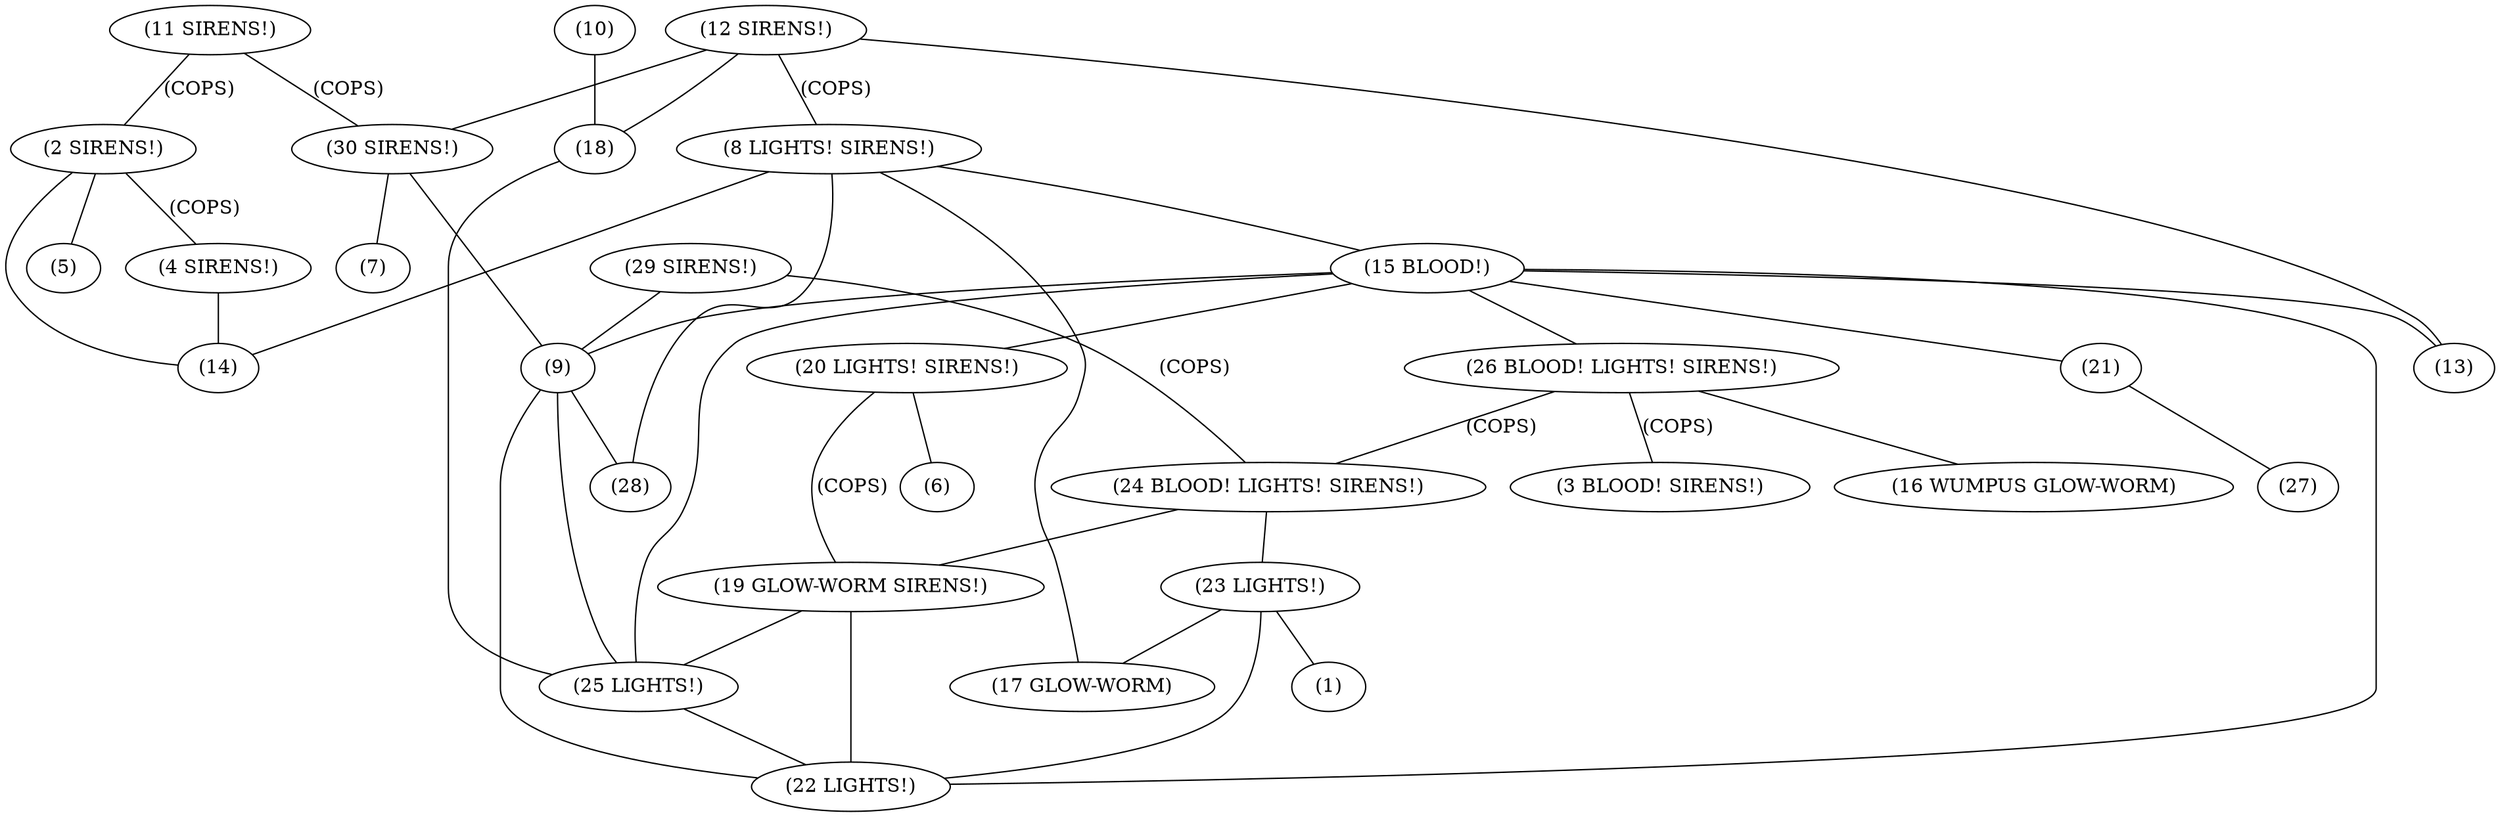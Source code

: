 graph{
1[label="(1)"];
2[label="(2 SIRENS!)"];
3[label="(3 BLOOD! SIRENS!)"];
4[label="(4 SIRENS!)"];
5[label="(5)"];
6[label="(6)"];
7[label="(7)"];
8[label="(8 LIGHTS! SIRENS!)"];
9[label="(9)"];
10[label="(10)"];
11[label="(11 SIRENS!)"];
12[label="(12 SIRENS!)"];
13[label="(13)"];
14[label="(14)"];
15[label="(15 BLOOD!)"];
16[label="(16 WUMPUS GLOW-WORM)"];
17[label="(17 GLOW-WORM)"];
18[label="(18)"];
19[label="(19 GLOW-WORM SIRENS!)"];
20[label="(20 LIGHTS! SIRENS!)"];
21[label="(21)"];
22[label="(22 LIGHTS!)"];
23[label="(23 LIGHTS!)"];
24[label="(24 BLOOD! LIGHTS! SIRENS!)"];
25[label="(25 LIGHTS!)"];
26[label="(26 BLOOD! LIGHTS! SIRENS!)"];
27[label="(27)"];
28[label="(28)"];
29[label="(29 SIRENS!)"];
30[label="(30 SIRENS!)"];
21--27[label=""];
25--22[label=""];
19--22[label=""];
19--25[label=""];
4--14[label=""];
23--17[label=""];
23--22[label=""];
23--1[label=""];
18--25[label=""];
10--18[label=""];
9--28[label=""];
9--22[label=""];
9--25[label=""];
2--14[label=""];
2--5[label=""];
2--4[label="(COPS)"];
24--19[label=""];
24--23[label=""];
29--9[label=""];
29--24[label="(COPS)"];
20--19[label="(COPS)"];
20--6[label=""];
26--16[label=""];
26--3[label="(COPS)"];
26--24[label="(COPS)"];
15--22[label=""];
15--9[label=""];
15--21[label=""];
15--25[label=""];
15--13[label=""];
15--20[label=""];
15--26[label=""];
30--9[label=""];
30--7[label=""];
11--2[label="(COPS)"];
11--30[label="(COPS)"];
8--17[label=""];
8--15[label=""];
8--14[label=""];
8--28[label=""];
12--18[label=""];
12--13[label=""];
12--30[label=""];
12--8[label="(COPS)"];}